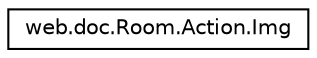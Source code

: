 digraph "Graphical Class Hierarchy"
{
 // LATEX_PDF_SIZE
  edge [fontname="Helvetica",fontsize="10",labelfontname="Helvetica",labelfontsize="10"];
  node [fontname="Helvetica",fontsize="10",shape=record];
  rankdir="LR";
  Node0 [label="web.doc.Room.Action.Img",height=0.2,width=0.4,color="black", fillcolor="white", style="filled",URL="$d2/d19/classweb_1_1doc_1_1Room_1_1Action_1_1Img.html",tooltip=" "];
}
